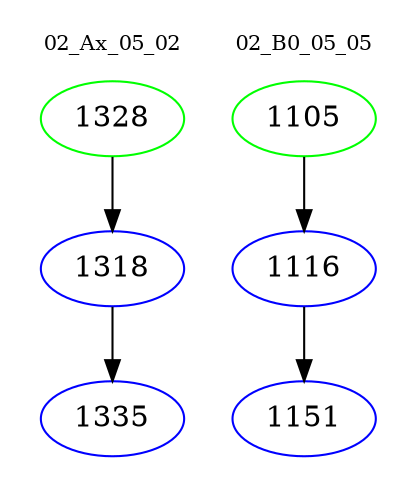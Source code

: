 digraph{
subgraph cluster_0 {
color = white
label = "02_Ax_05_02";
fontsize=10;
T0_1328 [label="1328", color="green"]
T0_1328 -> T0_1318 [color="black"]
T0_1318 [label="1318", color="blue"]
T0_1318 -> T0_1335 [color="black"]
T0_1335 [label="1335", color="blue"]
}
subgraph cluster_1 {
color = white
label = "02_B0_05_05";
fontsize=10;
T1_1105 [label="1105", color="green"]
T1_1105 -> T1_1116 [color="black"]
T1_1116 [label="1116", color="blue"]
T1_1116 -> T1_1151 [color="black"]
T1_1151 [label="1151", color="blue"]
}
}
